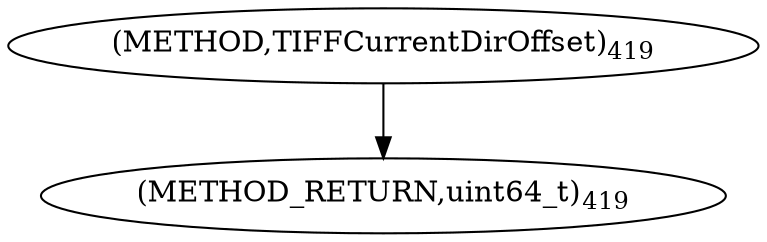 digraph "TIFFCurrentDirOffset" {  
"8739" [label = <(METHOD,TIFFCurrentDirOffset)<SUB>419</SUB>> ]
"8741" [label = <(METHOD_RETURN,uint64_t)<SUB>419</SUB>> ]
  "8739" -> "8741" 
}
